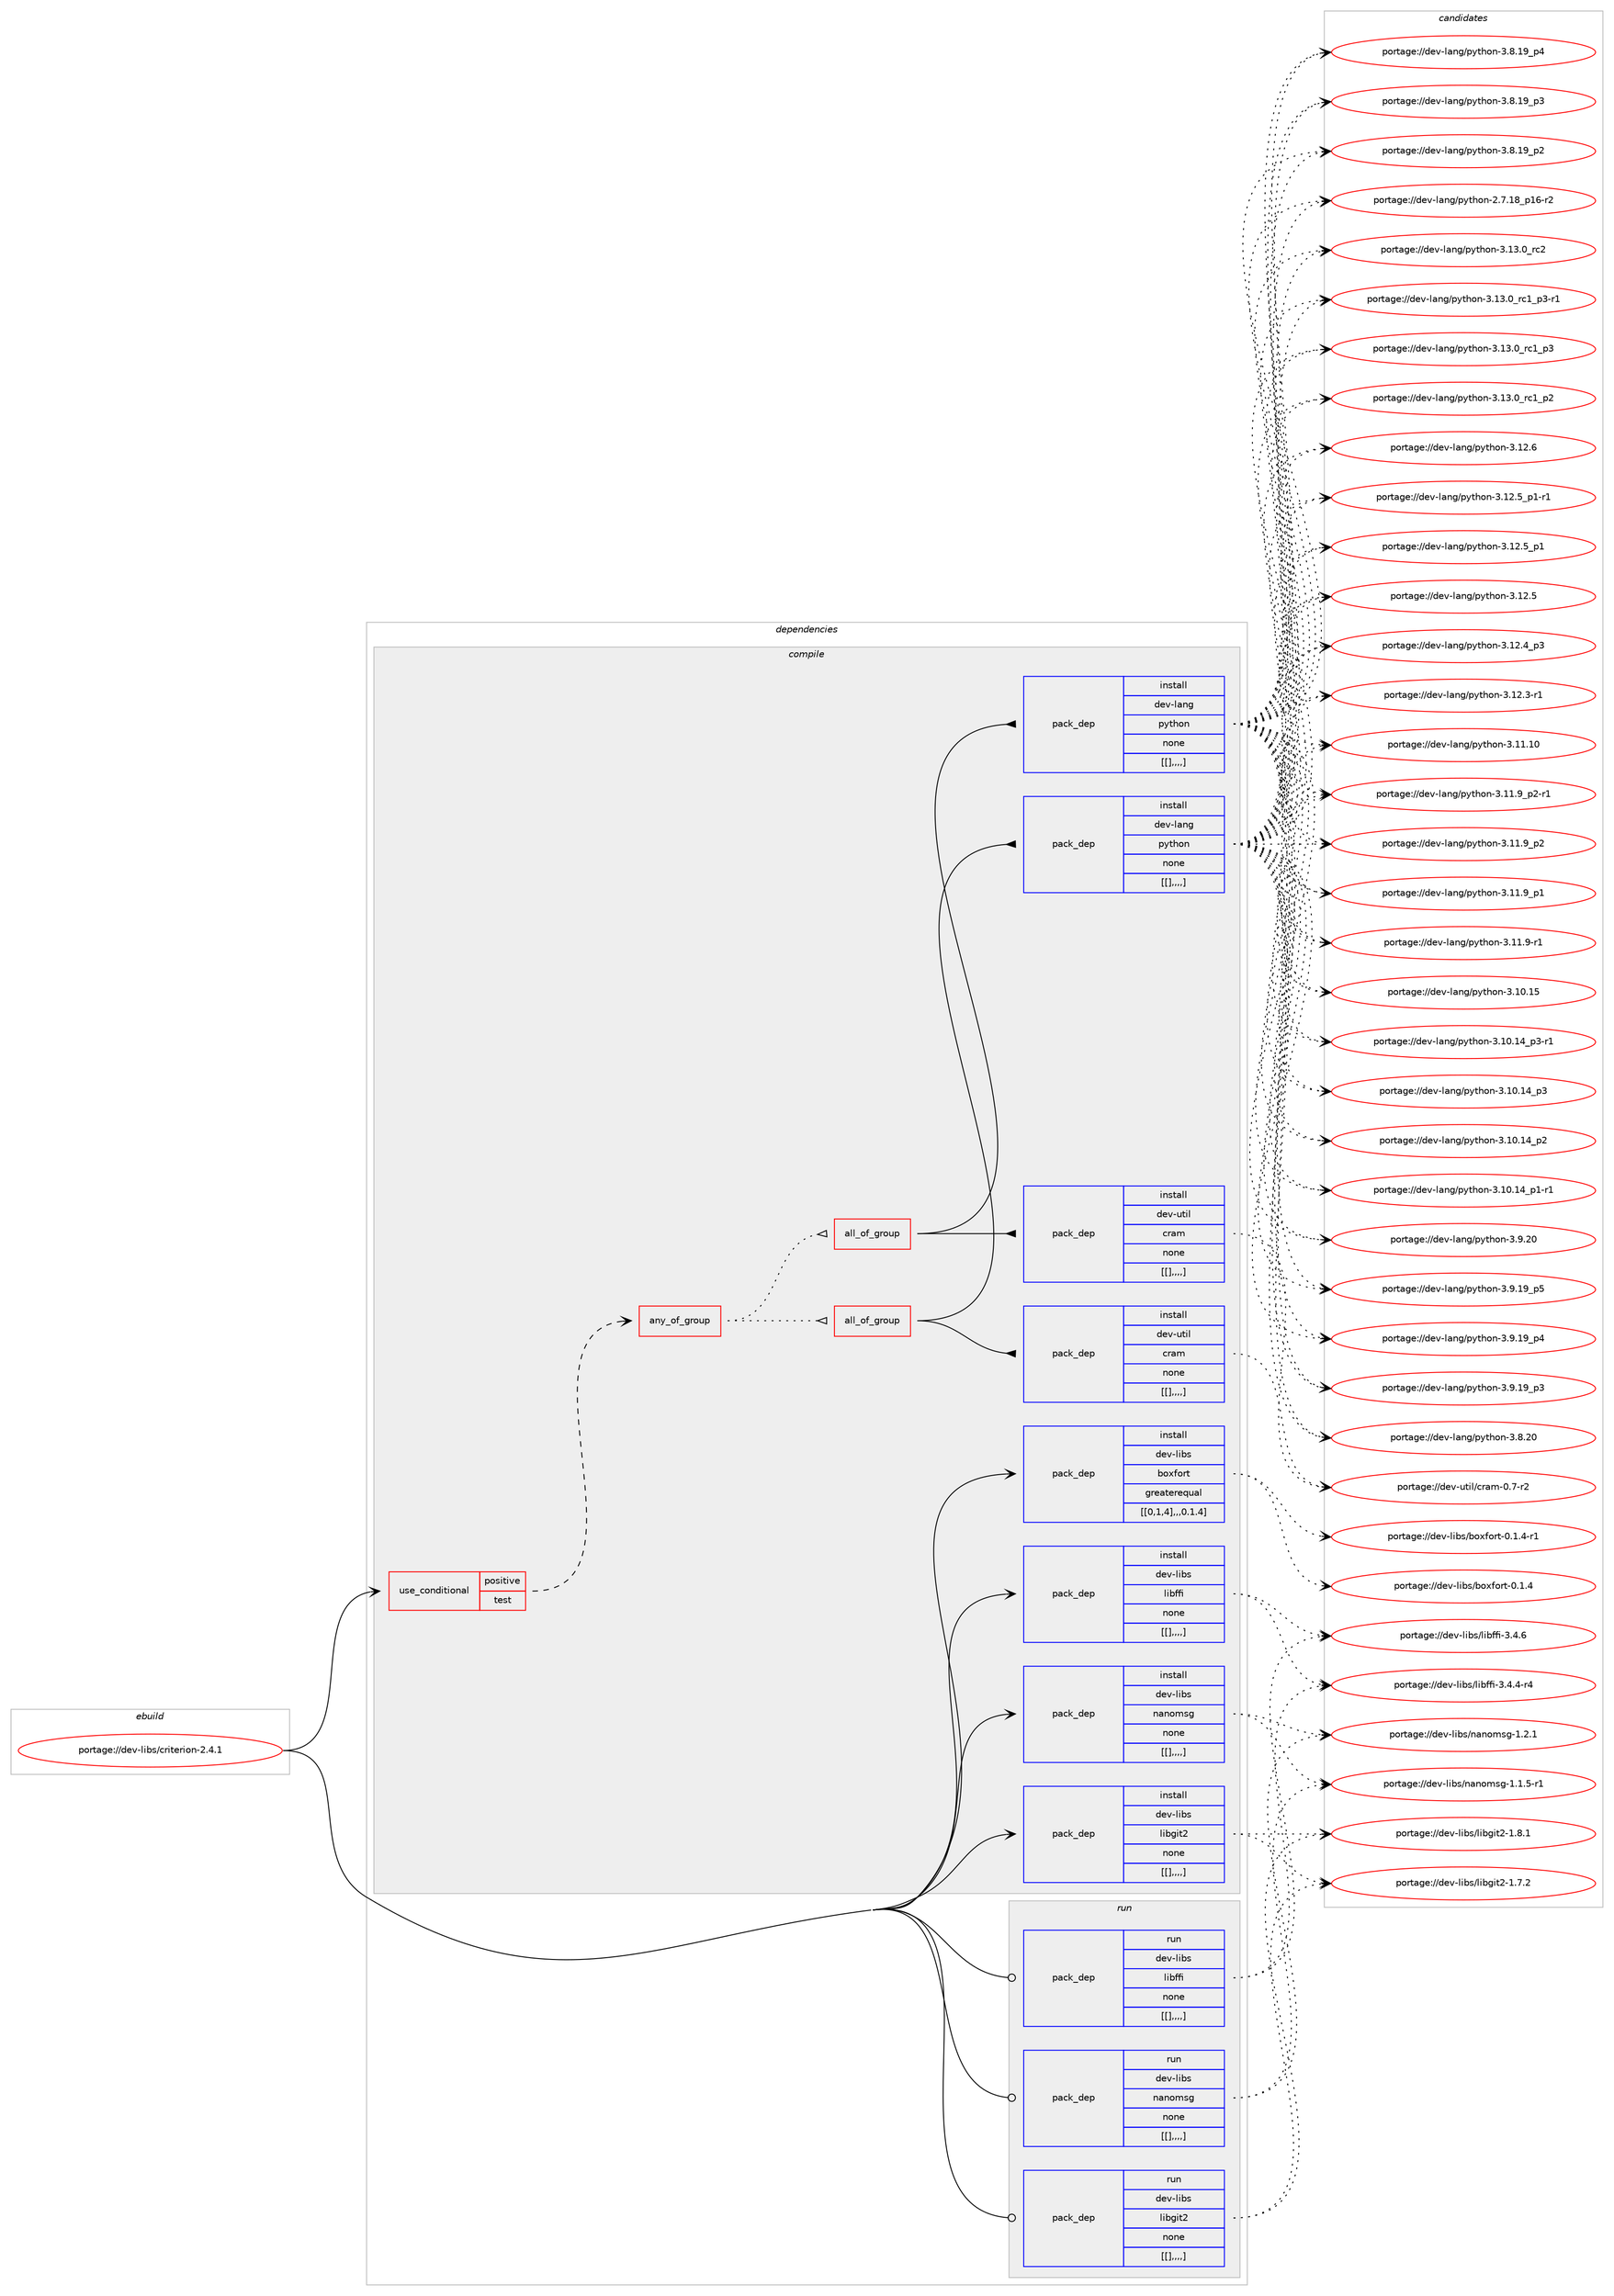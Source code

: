 digraph prolog {

# *************
# Graph options
# *************

newrank=true;
concentrate=true;
compound=true;
graph [rankdir=LR,fontname=Helvetica,fontsize=10,ranksep=1.5];#, ranksep=2.5, nodesep=0.2];
edge  [arrowhead=vee];
node  [fontname=Helvetica,fontsize=10];

# **********
# The ebuild
# **********

subgraph cluster_leftcol {
color=gray;
label=<<i>ebuild</i>>;
id [label="portage://dev-libs/criterion-2.4.1", color=red, width=4, href="../dev-libs/criterion-2.4.1.svg"];
}

# ****************
# The dependencies
# ****************

subgraph cluster_midcol {
color=gray;
label=<<i>dependencies</i>>;
subgraph cluster_compile {
fillcolor="#eeeeee";
style=filled;
label=<<i>compile</i>>;
subgraph cond26352 {
dependency107738 [label=<<TABLE BORDER="0" CELLBORDER="1" CELLSPACING="0" CELLPADDING="4"><TR><TD ROWSPAN="3" CELLPADDING="10">use_conditional</TD></TR><TR><TD>positive</TD></TR><TR><TD>test</TD></TR></TABLE>>, shape=none, color=red];
subgraph any984 {
dependency107739 [label=<<TABLE BORDER="0" CELLBORDER="1" CELLSPACING="0" CELLPADDING="4"><TR><TD CELLPADDING="10">any_of_group</TD></TR></TABLE>>, shape=none, color=red];subgraph all151 {
dependency107740 [label=<<TABLE BORDER="0" CELLBORDER="1" CELLSPACING="0" CELLPADDING="4"><TR><TD CELLPADDING="10">all_of_group</TD></TR></TABLE>>, shape=none, color=red];subgraph pack80254 {
dependency107741 [label=<<TABLE BORDER="0" CELLBORDER="1" CELLSPACING="0" CELLPADDING="4" WIDTH="220"><TR><TD ROWSPAN="6" CELLPADDING="30">pack_dep</TD></TR><TR><TD WIDTH="110">install</TD></TR><TR><TD>dev-lang</TD></TR><TR><TD>python</TD></TR><TR><TD>none</TD></TR><TR><TD>[[],,,,]</TD></TR></TABLE>>, shape=none, color=blue];
}
dependency107740:e -> dependency107741:w [weight=20,style="solid",arrowhead="inv"];
subgraph pack80255 {
dependency107742 [label=<<TABLE BORDER="0" CELLBORDER="1" CELLSPACING="0" CELLPADDING="4" WIDTH="220"><TR><TD ROWSPAN="6" CELLPADDING="30">pack_dep</TD></TR><TR><TD WIDTH="110">install</TD></TR><TR><TD>dev-util</TD></TR><TR><TD>cram</TD></TR><TR><TD>none</TD></TR><TR><TD>[[],,,,]</TD></TR></TABLE>>, shape=none, color=blue];
}
dependency107740:e -> dependency107742:w [weight=20,style="solid",arrowhead="inv"];
}
dependency107739:e -> dependency107740:w [weight=20,style="dotted",arrowhead="oinv"];
subgraph all152 {
dependency107743 [label=<<TABLE BORDER="0" CELLBORDER="1" CELLSPACING="0" CELLPADDING="4"><TR><TD CELLPADDING="10">all_of_group</TD></TR></TABLE>>, shape=none, color=red];subgraph pack80256 {
dependency107744 [label=<<TABLE BORDER="0" CELLBORDER="1" CELLSPACING="0" CELLPADDING="4" WIDTH="220"><TR><TD ROWSPAN="6" CELLPADDING="30">pack_dep</TD></TR><TR><TD WIDTH="110">install</TD></TR><TR><TD>dev-lang</TD></TR><TR><TD>python</TD></TR><TR><TD>none</TD></TR><TR><TD>[[],,,,]</TD></TR></TABLE>>, shape=none, color=blue];
}
dependency107743:e -> dependency107744:w [weight=20,style="solid",arrowhead="inv"];
subgraph pack80257 {
dependency107745 [label=<<TABLE BORDER="0" CELLBORDER="1" CELLSPACING="0" CELLPADDING="4" WIDTH="220"><TR><TD ROWSPAN="6" CELLPADDING="30">pack_dep</TD></TR><TR><TD WIDTH="110">install</TD></TR><TR><TD>dev-util</TD></TR><TR><TD>cram</TD></TR><TR><TD>none</TD></TR><TR><TD>[[],,,,]</TD></TR></TABLE>>, shape=none, color=blue];
}
dependency107743:e -> dependency107745:w [weight=20,style="solid",arrowhead="inv"];
}
dependency107739:e -> dependency107743:w [weight=20,style="dotted",arrowhead="oinv"];
}
dependency107738:e -> dependency107739:w [weight=20,style="dashed",arrowhead="vee"];
}
id:e -> dependency107738:w [weight=20,style="solid",arrowhead="vee"];
subgraph pack80258 {
dependency107746 [label=<<TABLE BORDER="0" CELLBORDER="1" CELLSPACING="0" CELLPADDING="4" WIDTH="220"><TR><TD ROWSPAN="6" CELLPADDING="30">pack_dep</TD></TR><TR><TD WIDTH="110">install</TD></TR><TR><TD>dev-libs</TD></TR><TR><TD>boxfort</TD></TR><TR><TD>greaterequal</TD></TR><TR><TD>[[0,1,4],,,0.1.4]</TD></TR></TABLE>>, shape=none, color=blue];
}
id:e -> dependency107746:w [weight=20,style="solid",arrowhead="vee"];
subgraph pack80259 {
dependency107747 [label=<<TABLE BORDER="0" CELLBORDER="1" CELLSPACING="0" CELLPADDING="4" WIDTH="220"><TR><TD ROWSPAN="6" CELLPADDING="30">pack_dep</TD></TR><TR><TD WIDTH="110">install</TD></TR><TR><TD>dev-libs</TD></TR><TR><TD>libffi</TD></TR><TR><TD>none</TD></TR><TR><TD>[[],,,,]</TD></TR></TABLE>>, shape=none, color=blue];
}
id:e -> dependency107747:w [weight=20,style="solid",arrowhead="vee"];
subgraph pack80260 {
dependency107748 [label=<<TABLE BORDER="0" CELLBORDER="1" CELLSPACING="0" CELLPADDING="4" WIDTH="220"><TR><TD ROWSPAN="6" CELLPADDING="30">pack_dep</TD></TR><TR><TD WIDTH="110">install</TD></TR><TR><TD>dev-libs</TD></TR><TR><TD>libgit2</TD></TR><TR><TD>none</TD></TR><TR><TD>[[],,,,]</TD></TR></TABLE>>, shape=none, color=blue];
}
id:e -> dependency107748:w [weight=20,style="solid",arrowhead="vee"];
subgraph pack80261 {
dependency107749 [label=<<TABLE BORDER="0" CELLBORDER="1" CELLSPACING="0" CELLPADDING="4" WIDTH="220"><TR><TD ROWSPAN="6" CELLPADDING="30">pack_dep</TD></TR><TR><TD WIDTH="110">install</TD></TR><TR><TD>dev-libs</TD></TR><TR><TD>nanomsg</TD></TR><TR><TD>none</TD></TR><TR><TD>[[],,,,]</TD></TR></TABLE>>, shape=none, color=blue];
}
id:e -> dependency107749:w [weight=20,style="solid",arrowhead="vee"];
}
subgraph cluster_compileandrun {
fillcolor="#eeeeee";
style=filled;
label=<<i>compile and run</i>>;
}
subgraph cluster_run {
fillcolor="#eeeeee";
style=filled;
label=<<i>run</i>>;
subgraph pack80262 {
dependency107750 [label=<<TABLE BORDER="0" CELLBORDER="1" CELLSPACING="0" CELLPADDING="4" WIDTH="220"><TR><TD ROWSPAN="6" CELLPADDING="30">pack_dep</TD></TR><TR><TD WIDTH="110">run</TD></TR><TR><TD>dev-libs</TD></TR><TR><TD>libffi</TD></TR><TR><TD>none</TD></TR><TR><TD>[[],,,,]</TD></TR></TABLE>>, shape=none, color=blue];
}
id:e -> dependency107750:w [weight=20,style="solid",arrowhead="odot"];
subgraph pack80263 {
dependency107751 [label=<<TABLE BORDER="0" CELLBORDER="1" CELLSPACING="0" CELLPADDING="4" WIDTH="220"><TR><TD ROWSPAN="6" CELLPADDING="30">pack_dep</TD></TR><TR><TD WIDTH="110">run</TD></TR><TR><TD>dev-libs</TD></TR><TR><TD>libgit2</TD></TR><TR><TD>none</TD></TR><TR><TD>[[],,,,]</TD></TR></TABLE>>, shape=none, color=blue];
}
id:e -> dependency107751:w [weight=20,style="solid",arrowhead="odot"];
subgraph pack80264 {
dependency107752 [label=<<TABLE BORDER="0" CELLBORDER="1" CELLSPACING="0" CELLPADDING="4" WIDTH="220"><TR><TD ROWSPAN="6" CELLPADDING="30">pack_dep</TD></TR><TR><TD WIDTH="110">run</TD></TR><TR><TD>dev-libs</TD></TR><TR><TD>nanomsg</TD></TR><TR><TD>none</TD></TR><TR><TD>[[],,,,]</TD></TR></TABLE>>, shape=none, color=blue];
}
id:e -> dependency107752:w [weight=20,style="solid",arrowhead="odot"];
}
}

# **************
# The candidates
# **************

subgraph cluster_choices {
rank=same;
color=gray;
label=<<i>candidates</i>>;

subgraph choice80254 {
color=black;
nodesep=1;
choice10010111845108971101034711212111610411111045514649514648951149950 [label="portage://dev-lang/python-3.13.0_rc2", color=red, width=4,href="../dev-lang/python-3.13.0_rc2.svg"];
choice1001011184510897110103471121211161041111104551464951464895114994995112514511449 [label="portage://dev-lang/python-3.13.0_rc1_p3-r1", color=red, width=4,href="../dev-lang/python-3.13.0_rc1_p3-r1.svg"];
choice100101118451089711010347112121116104111110455146495146489511499499511251 [label="portage://dev-lang/python-3.13.0_rc1_p3", color=red, width=4,href="../dev-lang/python-3.13.0_rc1_p3.svg"];
choice100101118451089711010347112121116104111110455146495146489511499499511250 [label="portage://dev-lang/python-3.13.0_rc1_p2", color=red, width=4,href="../dev-lang/python-3.13.0_rc1_p2.svg"];
choice10010111845108971101034711212111610411111045514649504654 [label="portage://dev-lang/python-3.12.6", color=red, width=4,href="../dev-lang/python-3.12.6.svg"];
choice1001011184510897110103471121211161041111104551464950465395112494511449 [label="portage://dev-lang/python-3.12.5_p1-r1", color=red, width=4,href="../dev-lang/python-3.12.5_p1-r1.svg"];
choice100101118451089711010347112121116104111110455146495046539511249 [label="portage://dev-lang/python-3.12.5_p1", color=red, width=4,href="../dev-lang/python-3.12.5_p1.svg"];
choice10010111845108971101034711212111610411111045514649504653 [label="portage://dev-lang/python-3.12.5", color=red, width=4,href="../dev-lang/python-3.12.5.svg"];
choice100101118451089711010347112121116104111110455146495046529511251 [label="portage://dev-lang/python-3.12.4_p3", color=red, width=4,href="../dev-lang/python-3.12.4_p3.svg"];
choice100101118451089711010347112121116104111110455146495046514511449 [label="portage://dev-lang/python-3.12.3-r1", color=red, width=4,href="../dev-lang/python-3.12.3-r1.svg"];
choice1001011184510897110103471121211161041111104551464949464948 [label="portage://dev-lang/python-3.11.10", color=red, width=4,href="../dev-lang/python-3.11.10.svg"];
choice1001011184510897110103471121211161041111104551464949465795112504511449 [label="portage://dev-lang/python-3.11.9_p2-r1", color=red, width=4,href="../dev-lang/python-3.11.9_p2-r1.svg"];
choice100101118451089711010347112121116104111110455146494946579511250 [label="portage://dev-lang/python-3.11.9_p2", color=red, width=4,href="../dev-lang/python-3.11.9_p2.svg"];
choice100101118451089711010347112121116104111110455146494946579511249 [label="portage://dev-lang/python-3.11.9_p1", color=red, width=4,href="../dev-lang/python-3.11.9_p1.svg"];
choice100101118451089711010347112121116104111110455146494946574511449 [label="portage://dev-lang/python-3.11.9-r1", color=red, width=4,href="../dev-lang/python-3.11.9-r1.svg"];
choice1001011184510897110103471121211161041111104551464948464953 [label="portage://dev-lang/python-3.10.15", color=red, width=4,href="../dev-lang/python-3.10.15.svg"];
choice100101118451089711010347112121116104111110455146494846495295112514511449 [label="portage://dev-lang/python-3.10.14_p3-r1", color=red, width=4,href="../dev-lang/python-3.10.14_p3-r1.svg"];
choice10010111845108971101034711212111610411111045514649484649529511251 [label="portage://dev-lang/python-3.10.14_p3", color=red, width=4,href="../dev-lang/python-3.10.14_p3.svg"];
choice10010111845108971101034711212111610411111045514649484649529511250 [label="portage://dev-lang/python-3.10.14_p2", color=red, width=4,href="../dev-lang/python-3.10.14_p2.svg"];
choice100101118451089711010347112121116104111110455146494846495295112494511449 [label="portage://dev-lang/python-3.10.14_p1-r1", color=red, width=4,href="../dev-lang/python-3.10.14_p1-r1.svg"];
choice10010111845108971101034711212111610411111045514657465048 [label="portage://dev-lang/python-3.9.20", color=red, width=4,href="../dev-lang/python-3.9.20.svg"];
choice100101118451089711010347112121116104111110455146574649579511253 [label="portage://dev-lang/python-3.9.19_p5", color=red, width=4,href="../dev-lang/python-3.9.19_p5.svg"];
choice100101118451089711010347112121116104111110455146574649579511252 [label="portage://dev-lang/python-3.9.19_p4", color=red, width=4,href="../dev-lang/python-3.9.19_p4.svg"];
choice100101118451089711010347112121116104111110455146574649579511251 [label="portage://dev-lang/python-3.9.19_p3", color=red, width=4,href="../dev-lang/python-3.9.19_p3.svg"];
choice10010111845108971101034711212111610411111045514656465048 [label="portage://dev-lang/python-3.8.20", color=red, width=4,href="../dev-lang/python-3.8.20.svg"];
choice100101118451089711010347112121116104111110455146564649579511252 [label="portage://dev-lang/python-3.8.19_p4", color=red, width=4,href="../dev-lang/python-3.8.19_p4.svg"];
choice100101118451089711010347112121116104111110455146564649579511251 [label="portage://dev-lang/python-3.8.19_p3", color=red, width=4,href="../dev-lang/python-3.8.19_p3.svg"];
choice100101118451089711010347112121116104111110455146564649579511250 [label="portage://dev-lang/python-3.8.19_p2", color=red, width=4,href="../dev-lang/python-3.8.19_p2.svg"];
choice100101118451089711010347112121116104111110455046554649569511249544511450 [label="portage://dev-lang/python-2.7.18_p16-r2", color=red, width=4,href="../dev-lang/python-2.7.18_p16-r2.svg"];
dependency107741:e -> choice10010111845108971101034711212111610411111045514649514648951149950:w [style=dotted,weight="100"];
dependency107741:e -> choice1001011184510897110103471121211161041111104551464951464895114994995112514511449:w [style=dotted,weight="100"];
dependency107741:e -> choice100101118451089711010347112121116104111110455146495146489511499499511251:w [style=dotted,weight="100"];
dependency107741:e -> choice100101118451089711010347112121116104111110455146495146489511499499511250:w [style=dotted,weight="100"];
dependency107741:e -> choice10010111845108971101034711212111610411111045514649504654:w [style=dotted,weight="100"];
dependency107741:e -> choice1001011184510897110103471121211161041111104551464950465395112494511449:w [style=dotted,weight="100"];
dependency107741:e -> choice100101118451089711010347112121116104111110455146495046539511249:w [style=dotted,weight="100"];
dependency107741:e -> choice10010111845108971101034711212111610411111045514649504653:w [style=dotted,weight="100"];
dependency107741:e -> choice100101118451089711010347112121116104111110455146495046529511251:w [style=dotted,weight="100"];
dependency107741:e -> choice100101118451089711010347112121116104111110455146495046514511449:w [style=dotted,weight="100"];
dependency107741:e -> choice1001011184510897110103471121211161041111104551464949464948:w [style=dotted,weight="100"];
dependency107741:e -> choice1001011184510897110103471121211161041111104551464949465795112504511449:w [style=dotted,weight="100"];
dependency107741:e -> choice100101118451089711010347112121116104111110455146494946579511250:w [style=dotted,weight="100"];
dependency107741:e -> choice100101118451089711010347112121116104111110455146494946579511249:w [style=dotted,weight="100"];
dependency107741:e -> choice100101118451089711010347112121116104111110455146494946574511449:w [style=dotted,weight="100"];
dependency107741:e -> choice1001011184510897110103471121211161041111104551464948464953:w [style=dotted,weight="100"];
dependency107741:e -> choice100101118451089711010347112121116104111110455146494846495295112514511449:w [style=dotted,weight="100"];
dependency107741:e -> choice10010111845108971101034711212111610411111045514649484649529511251:w [style=dotted,weight="100"];
dependency107741:e -> choice10010111845108971101034711212111610411111045514649484649529511250:w [style=dotted,weight="100"];
dependency107741:e -> choice100101118451089711010347112121116104111110455146494846495295112494511449:w [style=dotted,weight="100"];
dependency107741:e -> choice10010111845108971101034711212111610411111045514657465048:w [style=dotted,weight="100"];
dependency107741:e -> choice100101118451089711010347112121116104111110455146574649579511253:w [style=dotted,weight="100"];
dependency107741:e -> choice100101118451089711010347112121116104111110455146574649579511252:w [style=dotted,weight="100"];
dependency107741:e -> choice100101118451089711010347112121116104111110455146574649579511251:w [style=dotted,weight="100"];
dependency107741:e -> choice10010111845108971101034711212111610411111045514656465048:w [style=dotted,weight="100"];
dependency107741:e -> choice100101118451089711010347112121116104111110455146564649579511252:w [style=dotted,weight="100"];
dependency107741:e -> choice100101118451089711010347112121116104111110455146564649579511251:w [style=dotted,weight="100"];
dependency107741:e -> choice100101118451089711010347112121116104111110455146564649579511250:w [style=dotted,weight="100"];
dependency107741:e -> choice100101118451089711010347112121116104111110455046554649569511249544511450:w [style=dotted,weight="100"];
}
subgraph choice80255 {
color=black;
nodesep=1;
choice10010111845117116105108479911497109454846554511450 [label="portage://dev-util/cram-0.7-r2", color=red, width=4,href="../dev-util/cram-0.7-r2.svg"];
dependency107742:e -> choice10010111845117116105108479911497109454846554511450:w [style=dotted,weight="100"];
}
subgraph choice80256 {
color=black;
nodesep=1;
choice10010111845108971101034711212111610411111045514649514648951149950 [label="portage://dev-lang/python-3.13.0_rc2", color=red, width=4,href="../dev-lang/python-3.13.0_rc2.svg"];
choice1001011184510897110103471121211161041111104551464951464895114994995112514511449 [label="portage://dev-lang/python-3.13.0_rc1_p3-r1", color=red, width=4,href="../dev-lang/python-3.13.0_rc1_p3-r1.svg"];
choice100101118451089711010347112121116104111110455146495146489511499499511251 [label="portage://dev-lang/python-3.13.0_rc1_p3", color=red, width=4,href="../dev-lang/python-3.13.0_rc1_p3.svg"];
choice100101118451089711010347112121116104111110455146495146489511499499511250 [label="portage://dev-lang/python-3.13.0_rc1_p2", color=red, width=4,href="../dev-lang/python-3.13.0_rc1_p2.svg"];
choice10010111845108971101034711212111610411111045514649504654 [label="portage://dev-lang/python-3.12.6", color=red, width=4,href="../dev-lang/python-3.12.6.svg"];
choice1001011184510897110103471121211161041111104551464950465395112494511449 [label="portage://dev-lang/python-3.12.5_p1-r1", color=red, width=4,href="../dev-lang/python-3.12.5_p1-r1.svg"];
choice100101118451089711010347112121116104111110455146495046539511249 [label="portage://dev-lang/python-3.12.5_p1", color=red, width=4,href="../dev-lang/python-3.12.5_p1.svg"];
choice10010111845108971101034711212111610411111045514649504653 [label="portage://dev-lang/python-3.12.5", color=red, width=4,href="../dev-lang/python-3.12.5.svg"];
choice100101118451089711010347112121116104111110455146495046529511251 [label="portage://dev-lang/python-3.12.4_p3", color=red, width=4,href="../dev-lang/python-3.12.4_p3.svg"];
choice100101118451089711010347112121116104111110455146495046514511449 [label="portage://dev-lang/python-3.12.3-r1", color=red, width=4,href="../dev-lang/python-3.12.3-r1.svg"];
choice1001011184510897110103471121211161041111104551464949464948 [label="portage://dev-lang/python-3.11.10", color=red, width=4,href="../dev-lang/python-3.11.10.svg"];
choice1001011184510897110103471121211161041111104551464949465795112504511449 [label="portage://dev-lang/python-3.11.9_p2-r1", color=red, width=4,href="../dev-lang/python-3.11.9_p2-r1.svg"];
choice100101118451089711010347112121116104111110455146494946579511250 [label="portage://dev-lang/python-3.11.9_p2", color=red, width=4,href="../dev-lang/python-3.11.9_p2.svg"];
choice100101118451089711010347112121116104111110455146494946579511249 [label="portage://dev-lang/python-3.11.9_p1", color=red, width=4,href="../dev-lang/python-3.11.9_p1.svg"];
choice100101118451089711010347112121116104111110455146494946574511449 [label="portage://dev-lang/python-3.11.9-r1", color=red, width=4,href="../dev-lang/python-3.11.9-r1.svg"];
choice1001011184510897110103471121211161041111104551464948464953 [label="portage://dev-lang/python-3.10.15", color=red, width=4,href="../dev-lang/python-3.10.15.svg"];
choice100101118451089711010347112121116104111110455146494846495295112514511449 [label="portage://dev-lang/python-3.10.14_p3-r1", color=red, width=4,href="../dev-lang/python-3.10.14_p3-r1.svg"];
choice10010111845108971101034711212111610411111045514649484649529511251 [label="portage://dev-lang/python-3.10.14_p3", color=red, width=4,href="../dev-lang/python-3.10.14_p3.svg"];
choice10010111845108971101034711212111610411111045514649484649529511250 [label="portage://dev-lang/python-3.10.14_p2", color=red, width=4,href="../dev-lang/python-3.10.14_p2.svg"];
choice100101118451089711010347112121116104111110455146494846495295112494511449 [label="portage://dev-lang/python-3.10.14_p1-r1", color=red, width=4,href="../dev-lang/python-3.10.14_p1-r1.svg"];
choice10010111845108971101034711212111610411111045514657465048 [label="portage://dev-lang/python-3.9.20", color=red, width=4,href="../dev-lang/python-3.9.20.svg"];
choice100101118451089711010347112121116104111110455146574649579511253 [label="portage://dev-lang/python-3.9.19_p5", color=red, width=4,href="../dev-lang/python-3.9.19_p5.svg"];
choice100101118451089711010347112121116104111110455146574649579511252 [label="portage://dev-lang/python-3.9.19_p4", color=red, width=4,href="../dev-lang/python-3.9.19_p4.svg"];
choice100101118451089711010347112121116104111110455146574649579511251 [label="portage://dev-lang/python-3.9.19_p3", color=red, width=4,href="../dev-lang/python-3.9.19_p3.svg"];
choice10010111845108971101034711212111610411111045514656465048 [label="portage://dev-lang/python-3.8.20", color=red, width=4,href="../dev-lang/python-3.8.20.svg"];
choice100101118451089711010347112121116104111110455146564649579511252 [label="portage://dev-lang/python-3.8.19_p4", color=red, width=4,href="../dev-lang/python-3.8.19_p4.svg"];
choice100101118451089711010347112121116104111110455146564649579511251 [label="portage://dev-lang/python-3.8.19_p3", color=red, width=4,href="../dev-lang/python-3.8.19_p3.svg"];
choice100101118451089711010347112121116104111110455146564649579511250 [label="portage://dev-lang/python-3.8.19_p2", color=red, width=4,href="../dev-lang/python-3.8.19_p2.svg"];
choice100101118451089711010347112121116104111110455046554649569511249544511450 [label="portage://dev-lang/python-2.7.18_p16-r2", color=red, width=4,href="../dev-lang/python-2.7.18_p16-r2.svg"];
dependency107744:e -> choice10010111845108971101034711212111610411111045514649514648951149950:w [style=dotted,weight="100"];
dependency107744:e -> choice1001011184510897110103471121211161041111104551464951464895114994995112514511449:w [style=dotted,weight="100"];
dependency107744:e -> choice100101118451089711010347112121116104111110455146495146489511499499511251:w [style=dotted,weight="100"];
dependency107744:e -> choice100101118451089711010347112121116104111110455146495146489511499499511250:w [style=dotted,weight="100"];
dependency107744:e -> choice10010111845108971101034711212111610411111045514649504654:w [style=dotted,weight="100"];
dependency107744:e -> choice1001011184510897110103471121211161041111104551464950465395112494511449:w [style=dotted,weight="100"];
dependency107744:e -> choice100101118451089711010347112121116104111110455146495046539511249:w [style=dotted,weight="100"];
dependency107744:e -> choice10010111845108971101034711212111610411111045514649504653:w [style=dotted,weight="100"];
dependency107744:e -> choice100101118451089711010347112121116104111110455146495046529511251:w [style=dotted,weight="100"];
dependency107744:e -> choice100101118451089711010347112121116104111110455146495046514511449:w [style=dotted,weight="100"];
dependency107744:e -> choice1001011184510897110103471121211161041111104551464949464948:w [style=dotted,weight="100"];
dependency107744:e -> choice1001011184510897110103471121211161041111104551464949465795112504511449:w [style=dotted,weight="100"];
dependency107744:e -> choice100101118451089711010347112121116104111110455146494946579511250:w [style=dotted,weight="100"];
dependency107744:e -> choice100101118451089711010347112121116104111110455146494946579511249:w [style=dotted,weight="100"];
dependency107744:e -> choice100101118451089711010347112121116104111110455146494946574511449:w [style=dotted,weight="100"];
dependency107744:e -> choice1001011184510897110103471121211161041111104551464948464953:w [style=dotted,weight="100"];
dependency107744:e -> choice100101118451089711010347112121116104111110455146494846495295112514511449:w [style=dotted,weight="100"];
dependency107744:e -> choice10010111845108971101034711212111610411111045514649484649529511251:w [style=dotted,weight="100"];
dependency107744:e -> choice10010111845108971101034711212111610411111045514649484649529511250:w [style=dotted,weight="100"];
dependency107744:e -> choice100101118451089711010347112121116104111110455146494846495295112494511449:w [style=dotted,weight="100"];
dependency107744:e -> choice10010111845108971101034711212111610411111045514657465048:w [style=dotted,weight="100"];
dependency107744:e -> choice100101118451089711010347112121116104111110455146574649579511253:w [style=dotted,weight="100"];
dependency107744:e -> choice100101118451089711010347112121116104111110455146574649579511252:w [style=dotted,weight="100"];
dependency107744:e -> choice100101118451089711010347112121116104111110455146574649579511251:w [style=dotted,weight="100"];
dependency107744:e -> choice10010111845108971101034711212111610411111045514656465048:w [style=dotted,weight="100"];
dependency107744:e -> choice100101118451089711010347112121116104111110455146564649579511252:w [style=dotted,weight="100"];
dependency107744:e -> choice100101118451089711010347112121116104111110455146564649579511251:w [style=dotted,weight="100"];
dependency107744:e -> choice100101118451089711010347112121116104111110455146564649579511250:w [style=dotted,weight="100"];
dependency107744:e -> choice100101118451089711010347112121116104111110455046554649569511249544511450:w [style=dotted,weight="100"];
}
subgraph choice80257 {
color=black;
nodesep=1;
choice10010111845117116105108479911497109454846554511450 [label="portage://dev-util/cram-0.7-r2", color=red, width=4,href="../dev-util/cram-0.7-r2.svg"];
dependency107745:e -> choice10010111845117116105108479911497109454846554511450:w [style=dotted,weight="100"];
}
subgraph choice80258 {
color=black;
nodesep=1;
choice100101118451081059811547981111201021111141164548464946524511449 [label="portage://dev-libs/boxfort-0.1.4-r1", color=red, width=4,href="../dev-libs/boxfort-0.1.4-r1.svg"];
choice10010111845108105981154798111120102111114116454846494652 [label="portage://dev-libs/boxfort-0.1.4", color=red, width=4,href="../dev-libs/boxfort-0.1.4.svg"];
dependency107746:e -> choice100101118451081059811547981111201021111141164548464946524511449:w [style=dotted,weight="100"];
dependency107746:e -> choice10010111845108105981154798111120102111114116454846494652:w [style=dotted,weight="100"];
}
subgraph choice80259 {
color=black;
nodesep=1;
choice10010111845108105981154710810598102102105455146524654 [label="portage://dev-libs/libffi-3.4.6", color=red, width=4,href="../dev-libs/libffi-3.4.6.svg"];
choice100101118451081059811547108105981021021054551465246524511452 [label="portage://dev-libs/libffi-3.4.4-r4", color=red, width=4,href="../dev-libs/libffi-3.4.4-r4.svg"];
dependency107747:e -> choice10010111845108105981154710810598102102105455146524654:w [style=dotted,weight="100"];
dependency107747:e -> choice100101118451081059811547108105981021021054551465246524511452:w [style=dotted,weight="100"];
}
subgraph choice80260 {
color=black;
nodesep=1;
choice1001011184510810598115471081059810310511650454946564649 [label="portage://dev-libs/libgit2-1.8.1", color=red, width=4,href="../dev-libs/libgit2-1.8.1.svg"];
choice1001011184510810598115471081059810310511650454946554650 [label="portage://dev-libs/libgit2-1.7.2", color=red, width=4,href="../dev-libs/libgit2-1.7.2.svg"];
dependency107748:e -> choice1001011184510810598115471081059810310511650454946564649:w [style=dotted,weight="100"];
dependency107748:e -> choice1001011184510810598115471081059810310511650454946554650:w [style=dotted,weight="100"];
}
subgraph choice80261 {
color=black;
nodesep=1;
choice10010111845108105981154711097110111109115103454946504649 [label="portage://dev-libs/nanomsg-1.2.1", color=red, width=4,href="../dev-libs/nanomsg-1.2.1.svg"];
choice100101118451081059811547110971101111091151034549464946534511449 [label="portage://dev-libs/nanomsg-1.1.5-r1", color=red, width=4,href="../dev-libs/nanomsg-1.1.5-r1.svg"];
dependency107749:e -> choice10010111845108105981154711097110111109115103454946504649:w [style=dotted,weight="100"];
dependency107749:e -> choice100101118451081059811547110971101111091151034549464946534511449:w [style=dotted,weight="100"];
}
subgraph choice80262 {
color=black;
nodesep=1;
choice10010111845108105981154710810598102102105455146524654 [label="portage://dev-libs/libffi-3.4.6", color=red, width=4,href="../dev-libs/libffi-3.4.6.svg"];
choice100101118451081059811547108105981021021054551465246524511452 [label="portage://dev-libs/libffi-3.4.4-r4", color=red, width=4,href="../dev-libs/libffi-3.4.4-r4.svg"];
dependency107750:e -> choice10010111845108105981154710810598102102105455146524654:w [style=dotted,weight="100"];
dependency107750:e -> choice100101118451081059811547108105981021021054551465246524511452:w [style=dotted,weight="100"];
}
subgraph choice80263 {
color=black;
nodesep=1;
choice1001011184510810598115471081059810310511650454946564649 [label="portage://dev-libs/libgit2-1.8.1", color=red, width=4,href="../dev-libs/libgit2-1.8.1.svg"];
choice1001011184510810598115471081059810310511650454946554650 [label="portage://dev-libs/libgit2-1.7.2", color=red, width=4,href="../dev-libs/libgit2-1.7.2.svg"];
dependency107751:e -> choice1001011184510810598115471081059810310511650454946564649:w [style=dotted,weight="100"];
dependency107751:e -> choice1001011184510810598115471081059810310511650454946554650:w [style=dotted,weight="100"];
}
subgraph choice80264 {
color=black;
nodesep=1;
choice10010111845108105981154711097110111109115103454946504649 [label="portage://dev-libs/nanomsg-1.2.1", color=red, width=4,href="../dev-libs/nanomsg-1.2.1.svg"];
choice100101118451081059811547110971101111091151034549464946534511449 [label="portage://dev-libs/nanomsg-1.1.5-r1", color=red, width=4,href="../dev-libs/nanomsg-1.1.5-r1.svg"];
dependency107752:e -> choice10010111845108105981154711097110111109115103454946504649:w [style=dotted,weight="100"];
dependency107752:e -> choice100101118451081059811547110971101111091151034549464946534511449:w [style=dotted,weight="100"];
}
}

}

